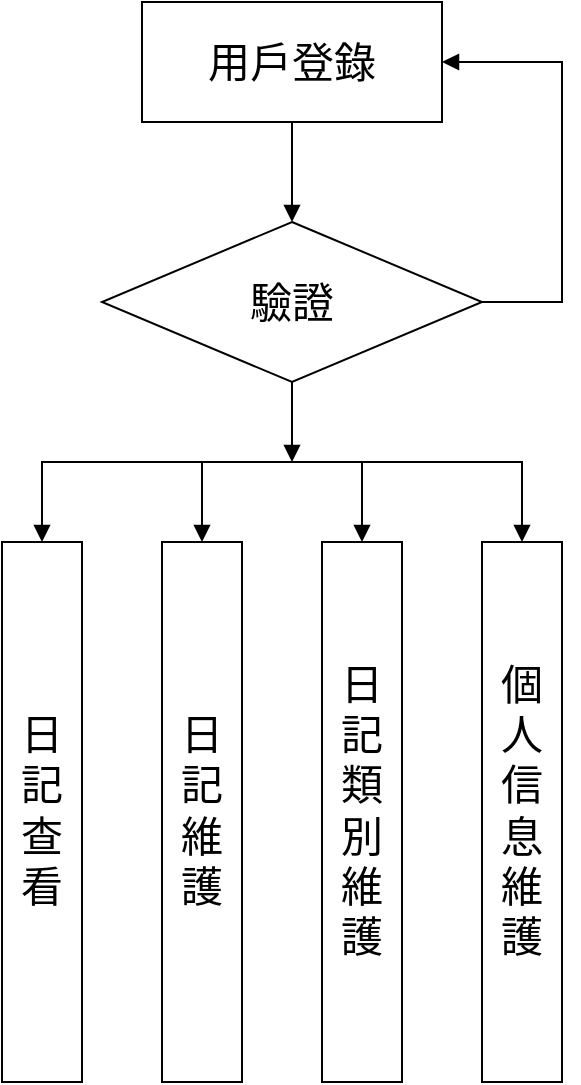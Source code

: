 <mxfile version="22.1.11" type="github">
  <diagram name="第 1 页" id="_900NQHbycNjB8TItDSQ">
    <mxGraphModel dx="548" dy="569" grid="1" gridSize="10" guides="1" tooltips="1" connect="1" arrows="1" fold="1" page="1" pageScale="1" pageWidth="827" pageHeight="1169" math="0" shadow="0">
      <root>
        <mxCell id="0" />
        <mxCell id="1" parent="0" />
        <mxCell id="h_XLtCZukbtgmV6gQLRa-1" value="&lt;font style=&quot;font-size: 21px;&quot;&gt;用戶登錄&lt;/font&gt;" style="rounded=0;whiteSpace=wrap;html=1;" vertex="1" parent="1">
          <mxGeometry x="150" y="50" width="150" height="60" as="geometry" />
        </mxCell>
        <mxCell id="h_XLtCZukbtgmV6gQLRa-4" value="" style="endArrow=block;html=1;rounded=0;exitX=0.5;exitY=1;exitDx=0;exitDy=0;endFill=1;" edge="1" parent="1" source="h_XLtCZukbtgmV6gQLRa-1">
          <mxGeometry width="50" height="50" relative="1" as="geometry">
            <mxPoint x="140" y="320" as="sourcePoint" />
            <mxPoint x="225" y="160" as="targetPoint" />
          </mxGeometry>
        </mxCell>
        <mxCell id="h_XLtCZukbtgmV6gQLRa-5" value="&lt;font style=&quot;font-size: 21px;&quot;&gt;驗證&lt;/font&gt;" style="rhombus;whiteSpace=wrap;html=1;" vertex="1" parent="1">
          <mxGeometry x="130" y="160" width="190" height="80" as="geometry" />
        </mxCell>
        <mxCell id="h_XLtCZukbtgmV6gQLRa-6" value="" style="endArrow=block;html=1;rounded=0;entryX=1;entryY=0.5;entryDx=0;entryDy=0;endFill=1;" edge="1" parent="1" target="h_XLtCZukbtgmV6gQLRa-1">
          <mxGeometry width="50" height="50" relative="1" as="geometry">
            <mxPoint x="320" y="200" as="sourcePoint" />
            <mxPoint x="390" y="210" as="targetPoint" />
            <Array as="points">
              <mxPoint x="360" y="200" />
              <mxPoint x="360" y="80" />
            </Array>
          </mxGeometry>
        </mxCell>
        <mxCell id="h_XLtCZukbtgmV6gQLRa-7" value="" style="endArrow=block;html=1;rounded=0;exitX=0.5;exitY=1;exitDx=0;exitDy=0;endFill=1;" edge="1" parent="1" source="h_XLtCZukbtgmV6gQLRa-5">
          <mxGeometry width="50" height="50" relative="1" as="geometry">
            <mxPoint x="140" y="310" as="sourcePoint" />
            <mxPoint x="225" y="280" as="targetPoint" />
          </mxGeometry>
        </mxCell>
        <mxCell id="h_XLtCZukbtgmV6gQLRa-9" value="" style="endArrow=block;startArrow=block;html=1;rounded=0;endFill=1;startFill=1;exitX=0.5;exitY=0;exitDx=0;exitDy=0;entryX=0.5;entryY=0;entryDx=0;entryDy=0;" edge="1" parent="1" source="h_XLtCZukbtgmV6gQLRa-12" target="h_XLtCZukbtgmV6gQLRa-16">
          <mxGeometry width="50" height="50" relative="1" as="geometry">
            <mxPoint x="105" y="320" as="sourcePoint" />
            <mxPoint x="345" y="320" as="targetPoint" />
            <Array as="points">
              <mxPoint x="100" y="280" />
              <mxPoint x="215" y="280" />
              <mxPoint x="340" y="280" />
            </Array>
          </mxGeometry>
        </mxCell>
        <mxCell id="h_XLtCZukbtgmV6gQLRa-10" value="" style="endArrow=block;html=1;rounded=0;endFill=1;" edge="1" parent="1">
          <mxGeometry width="50" height="50" relative="1" as="geometry">
            <mxPoint x="180" y="280" as="sourcePoint" />
            <mxPoint x="180" y="320" as="targetPoint" />
          </mxGeometry>
        </mxCell>
        <mxCell id="h_XLtCZukbtgmV6gQLRa-11" value="" style="endArrow=block;html=1;rounded=0;endFill=1;entryX=0.5;entryY=0;entryDx=0;entryDy=0;" edge="1" parent="1" target="h_XLtCZukbtgmV6gQLRa-15">
          <mxGeometry width="50" height="50" relative="1" as="geometry">
            <mxPoint x="260" y="280" as="sourcePoint" />
            <mxPoint x="270" y="320" as="targetPoint" />
          </mxGeometry>
        </mxCell>
        <mxCell id="h_XLtCZukbtgmV6gQLRa-12" value="&lt;font style=&quot;font-size: 21px;&quot;&gt;日記查看&lt;/font&gt;" style="rounded=0;whiteSpace=wrap;html=1;fontFamily=Verdana;" vertex="1" parent="1">
          <mxGeometry x="80" y="320" width="40" height="270" as="geometry" />
        </mxCell>
        <mxCell id="h_XLtCZukbtgmV6gQLRa-14" value="&lt;font style=&quot;font-size: 21px;&quot;&gt;日記維護&lt;/font&gt;" style="rounded=0;whiteSpace=wrap;html=1;fontFamily=Verdana;" vertex="1" parent="1">
          <mxGeometry x="160" y="320" width="40" height="270" as="geometry" />
        </mxCell>
        <mxCell id="h_XLtCZukbtgmV6gQLRa-15" value="&lt;font style=&quot;font-size: 21px;&quot;&gt;日記類別維護&lt;/font&gt;" style="rounded=0;whiteSpace=wrap;html=1;fontFamily=Verdana;" vertex="1" parent="1">
          <mxGeometry x="240" y="320" width="40" height="270" as="geometry" />
        </mxCell>
        <mxCell id="h_XLtCZukbtgmV6gQLRa-16" value="&lt;font style=&quot;font-size: 21px;&quot;&gt;個人信息維護&lt;/font&gt;" style="rounded=0;whiteSpace=wrap;html=1;fontFamily=Verdana;" vertex="1" parent="1">
          <mxGeometry x="320" y="320" width="40" height="270" as="geometry" />
        </mxCell>
      </root>
    </mxGraphModel>
  </diagram>
</mxfile>
